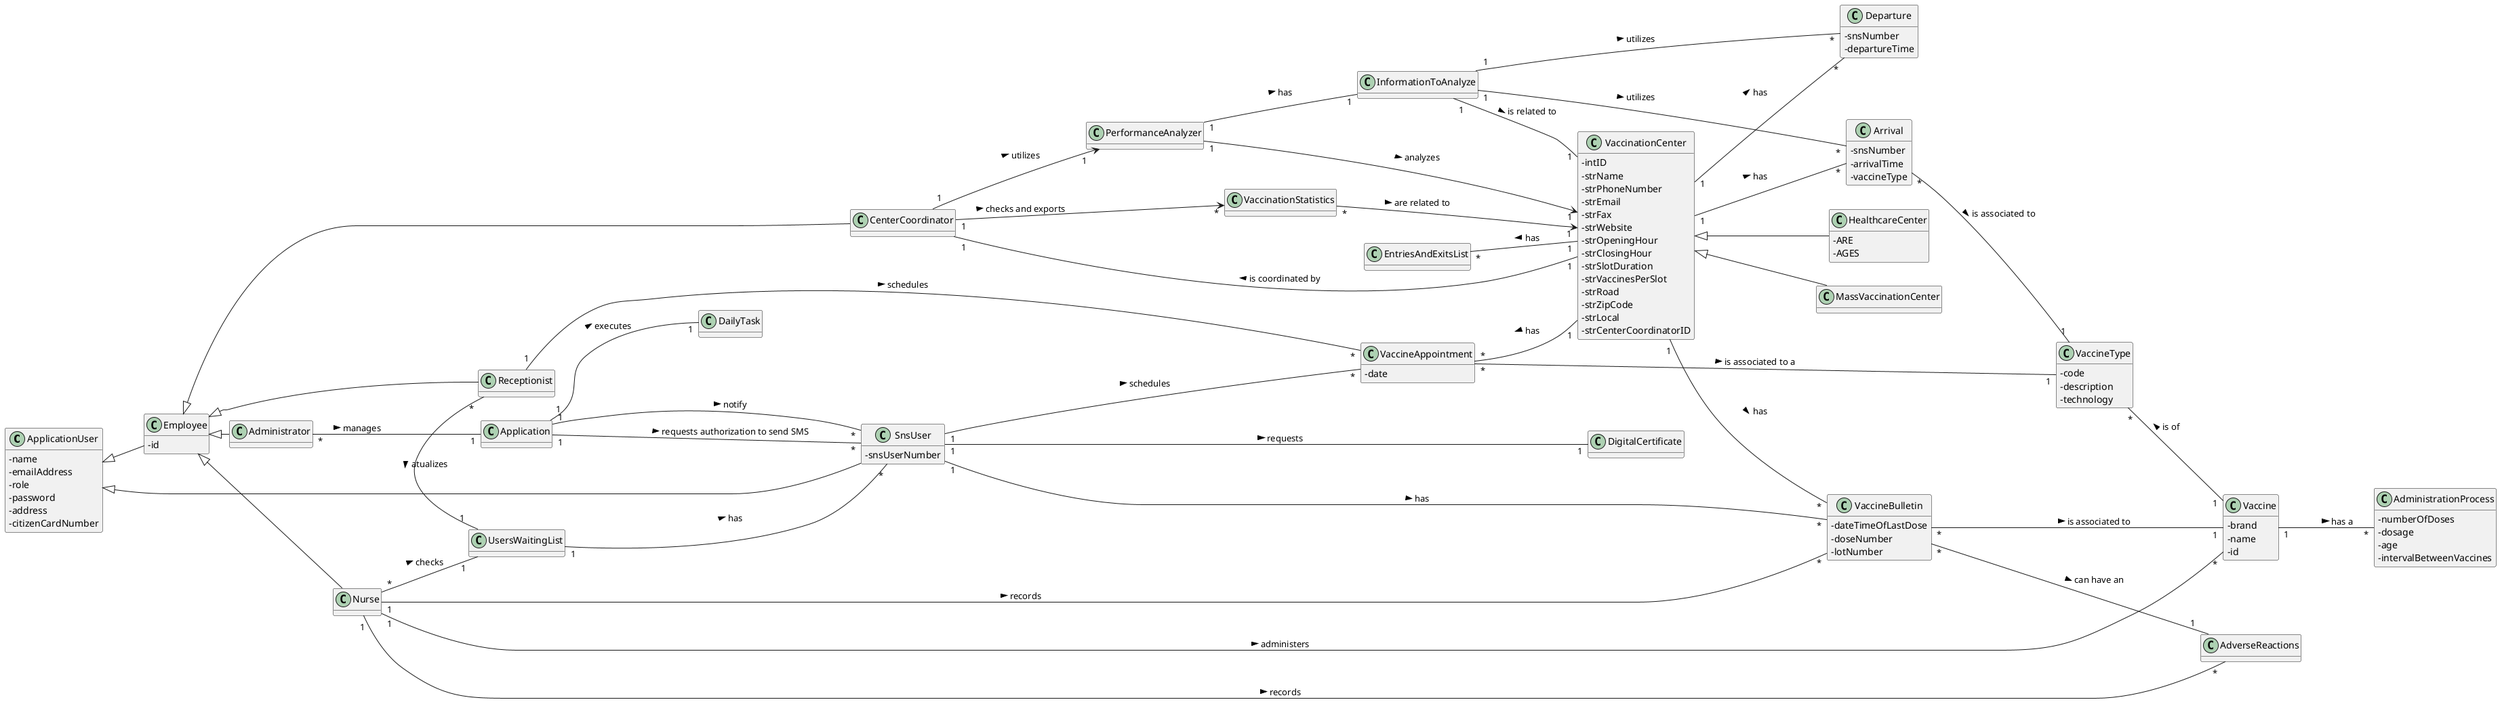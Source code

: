 @startuml
'https://plantuml.com/class-diagram

left to right direction
skinparam classAttributeIconSize 0
hide methods

class ApplicationUser {
-name
-emailAddress
-role
-password
-address
-citizenCardNumber
}

class Employee {
-id
}

class Administrator

Administrator "*" -- "1" Application : manages >

class SnsUser {
-snsUserNumber
}

ApplicationUser <|-- Employee
ApplicationUser <|--- SnsUser
Employee <|-- Nurse
Employee <|-- Receptionist
Employee <|- Administrator
Employee <|-- CenterCoordinator



class Receptionist





class Nurse



class VaccinationCenter {
-intID
-strName
-strPhoneNumber
-strEmail
-strFax
-strWebsite
-strOpeningHour
-strClosingHour
-strSlotDuration
-strVaccinesPerSlot
-strRoad
-strZipCode
-strLocal
-strCenterCoordinatorID
 }

class MassVaccinationCenter extends VaccinationCenter {

}

class HealthcareCenter extends VaccinationCenter {
-ARE
-AGES
}

class Vaccine {
-brand
-name
-id
}

class AdministrationProcess {
-numberOfDoses
-dosage
-age
-intervalBetweenVaccines
}

class VaccineType {
-code
-description
-technology
}


Vaccine "1" -- "*" AdministrationProcess : has a >
VaccineType "*" -- "1" Vaccine :is of <

class DigitalCertificate


SnsUser "1" ---- "1" DigitalCertificate : requests >

class VaccineAppointment {
-date
}

SnsUser "1" --- "*" VaccineAppointment : schedules >




Receptionist "*" - "1" UsersWaitingList : atualizes >
Nurse "*" -- "1" UsersWaitingList : checks >
Nurse "1" - "*" Vaccine : administers >
VaccineAppointment "*" -- "1" VaccineType : is associated to a >
UsersWaitingList "1" --- "*" SnsUser: has >


class VaccineBulletin {


}



class AdverseReactions

VaccineBulletin "*" --- "1" AdverseReactions : can have an >

Nurse "1" -- "*" VaccineBulletin : records >
Nurse "1" -- "*" AdverseReactions : records >



class Application
class EntriesAndExitsList
Class VaccineBulletin {
-dateTimeOfLastDose
-doseNumber
-lotNumber
}

Application "1" --- "*" SnsUser : requests authorization to send SMS >
Application "1" --- "*" SnsUser : notify >
VaccinationCenter "1" -up- "*" EntriesAndExitsList : has >
Receptionist "1" -- "*" VaccineAppointment : schedules >

VaccinationCenter "1" -- "*" VaccineBulletin : has >

Application "1" -- "1" DailyTask: executes >
VaccineBulletin "*" -- "1" Vaccine : is associated to >

class CenterCoordinator
class UsersWaitingList
CenterCoordinator "1" -- "1" VaccinationCenter : is coordinated by <
VaccinationCenter "1" -u- "*" VaccineAppointment : has >
SnsUser "1" -- "*" VaccineBulletin: has >
CenterCoordinator "1" --> "*" VaccinationStatistics : checks and exports >
VaccinationStatistics "*" --> "1" VaccinationCenter : are related to >

class PerformanceAnalyzer

PerformanceAnalyzer "1" --> "1" VaccinationCenter : analyzes >

CenterCoordinator "1" --> "1" PerformanceAnalyzer : utilizes >

class Arrival {
-snsNumber
-arrivalTime
-vaccineType
}

class Departure {
-snsNumber
-departureTime
}

class PerformanceAnalyzer {
}

class InformationToAnalyze {
}

Arrival "*" -- "1" VaccineType : is associated to >

PerformanceAnalyzer "1" -- "1" InformationToAnalyze : has >

InformationToAnalyze "1" -- "1" VaccinationCenter : is related to >

InformationToAnalyze "1" -- "*" Arrival : utilizes >

InformationToAnalyze "1" -- "*" Departure : utilizes >

VaccinationCenter "1" -- "*" Arrival : has >

VaccinationCenter "1" -- "*" Departure : has >
@enduml